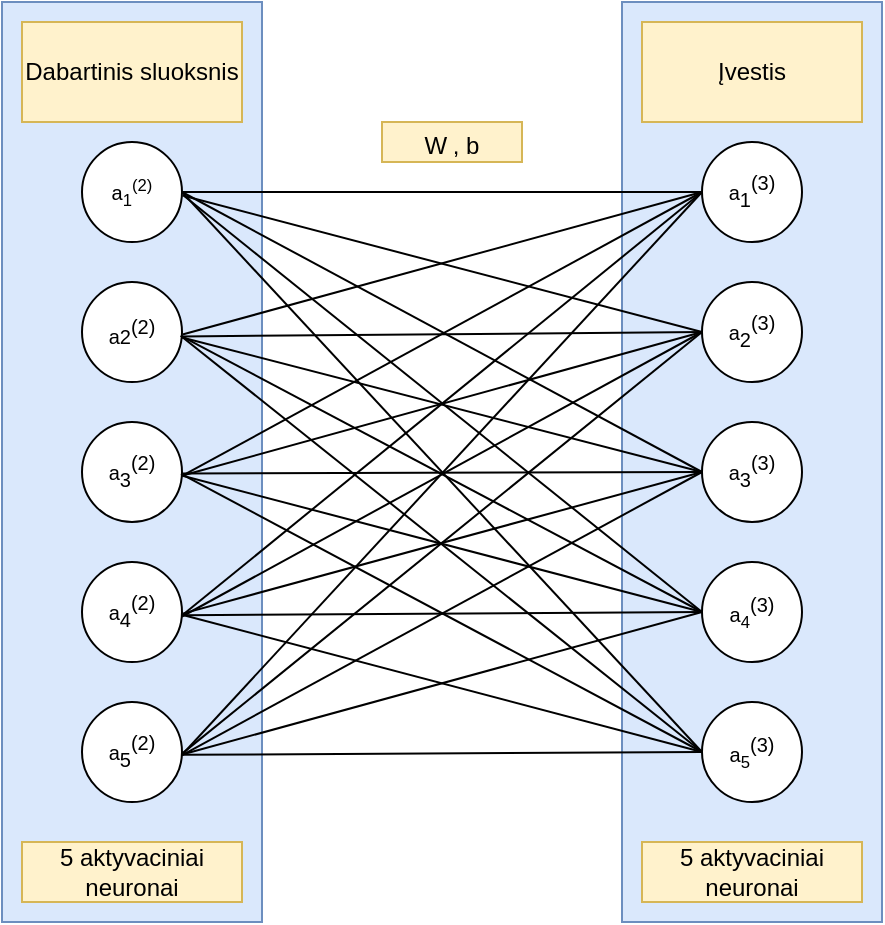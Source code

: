 <mxfile version="14.1.8" type="device"><diagram id="ULFFhN2vkciA0oKptDbA" name="Page-1"><mxGraphModel dx="749" dy="666" grid="1" gridSize="10" guides="1" tooltips="1" connect="1" arrows="1" fold="1" page="1" pageScale="1" pageWidth="850" pageHeight="1100" math="0" shadow="0"><root><mxCell id="0"/><mxCell id="1" parent="0"/><mxCell id="kHiYykjAgFCY_cXAWHc9-2" value="" style="rounded=0;whiteSpace=wrap;html=1;sketch=0;fillColor=#dae8fc;strokeColor=#6c8ebf;" parent="1" vertex="1"><mxGeometry x="530" y="190" width="130" height="460" as="geometry"/></mxCell><mxCell id="kHiYykjAgFCY_cXAWHc9-4" value="" style="rounded=0;whiteSpace=wrap;html=1;sketch=0;fillColor=#dae8fc;strokeColor=#6c8ebf;" parent="1" vertex="1"><mxGeometry x="220" y="190" width="130" height="460" as="geometry"/></mxCell><mxCell id="kHiYykjAgFCY_cXAWHc9-6" value="&lt;span style=&quot;font-size: 10px&quot;&gt;a&lt;/span&gt;&lt;sub&gt;5&lt;/sub&gt;&lt;sup&gt;(2)&lt;/sup&gt;" style="ellipse;whiteSpace=wrap;html=1;aspect=fixed;" parent="1" vertex="1"><mxGeometry x="260" y="540" width="50" height="50" as="geometry"/></mxCell><mxCell id="kHiYykjAgFCY_cXAWHc9-7" value="&lt;span style=&quot;font-size: 10px&quot;&gt;a&lt;/span&gt;&lt;sub&gt;4&lt;/sub&gt;&lt;sup&gt;(2)&lt;/sup&gt;" style="ellipse;whiteSpace=wrap;html=1;aspect=fixed;" parent="1" vertex="1"><mxGeometry x="260" y="470" width="50" height="50" as="geometry"/></mxCell><mxCell id="kHiYykjAgFCY_cXAWHc9-8" value="&lt;span style=&quot;font-size: 10px&quot;&gt;a&lt;/span&gt;&lt;sub&gt;3&lt;/sub&gt;&lt;sup&gt;(2)&lt;/sup&gt;" style="ellipse;whiteSpace=wrap;html=1;aspect=fixed;" parent="1" vertex="1"><mxGeometry x="260" y="400" width="50" height="50" as="geometry"/></mxCell><mxCell id="kHiYykjAgFCY_cXAWHc9-9" value="&lt;span style=&quot;font-size: 10px&quot;&gt;a2&lt;/span&gt;&lt;sup&gt;(2)&lt;/sup&gt;" style="ellipse;whiteSpace=wrap;html=1;aspect=fixed;" parent="1" vertex="1"><mxGeometry x="260" y="330" width="50" height="50" as="geometry"/></mxCell><mxCell id="kHiYykjAgFCY_cXAWHc9-11" value="&lt;span style=&quot;font-size: 10px&quot;&gt;a&lt;sub&gt;5&lt;/sub&gt;&lt;/span&gt;&lt;sup&gt;(3)&lt;/sup&gt;" style="ellipse;whiteSpace=wrap;html=1;aspect=fixed;" parent="1" vertex="1"><mxGeometry x="570" y="540" width="50" height="50" as="geometry"/></mxCell><mxCell id="kHiYykjAgFCY_cXAWHc9-12" value="&lt;span style=&quot;font-size: 10px&quot;&gt;a&lt;sub&gt;4&lt;/sub&gt;&lt;/span&gt;&lt;sup&gt;(3)&lt;/sup&gt;" style="ellipse;whiteSpace=wrap;html=1;aspect=fixed;" parent="1" vertex="1"><mxGeometry x="570" y="470" width="50" height="50" as="geometry"/></mxCell><mxCell id="kHiYykjAgFCY_cXAWHc9-13" value="&lt;span style=&quot;font-size: 10px&quot;&gt;a&lt;/span&gt;&lt;sub&gt;3&lt;/sub&gt;&lt;sup&gt;(3)&lt;/sup&gt;" style="ellipse;whiteSpace=wrap;html=1;aspect=fixed;" parent="1" vertex="1"><mxGeometry x="570" y="400" width="50" height="50" as="geometry"/></mxCell><mxCell id="kHiYykjAgFCY_cXAWHc9-14" value="&lt;span style=&quot;font-size: 10px&quot;&gt;a&lt;/span&gt;&lt;sub&gt;2&lt;/sub&gt;&lt;sup&gt;(3)&lt;/sup&gt;" style="ellipse;whiteSpace=wrap;html=1;aspect=fixed;" parent="1" vertex="1"><mxGeometry x="570" y="330" width="50" height="50" as="geometry"/></mxCell><mxCell id="kHiYykjAgFCY_cXAWHc9-15" value="&lt;span style=&quot;font-size: 10px&quot;&gt;a&lt;sub&gt;1&lt;/sub&gt;&lt;sup&gt;(2)&lt;/sup&gt;&lt;/span&gt;" style="ellipse;whiteSpace=wrap;html=1;aspect=fixed;" parent="1" vertex="1"><mxGeometry x="260" y="260" width="50" height="50" as="geometry"/></mxCell><mxCell id="kHiYykjAgFCY_cXAWHc9-16" value="&lt;span style=&quot;font-size: 10px&quot;&gt;a&lt;/span&gt;&lt;sub&gt;1&lt;/sub&gt;&lt;sup&gt;(3)&lt;/sup&gt;" style="ellipse;whiteSpace=wrap;html=1;aspect=fixed;" parent="1" vertex="1"><mxGeometry x="570" y="260" width="50" height="50" as="geometry"/></mxCell><mxCell id="kHiYykjAgFCY_cXAWHc9-45" value="" style="endArrow=none;html=1;entryX=0;entryY=0.5;entryDx=0;entryDy=0;exitX=1;exitY=0.5;exitDx=0;exitDy=0;" parent="1" source="kHiYykjAgFCY_cXAWHc9-15" target="kHiYykjAgFCY_cXAWHc9-16" edge="1"><mxGeometry width="50" height="50" relative="1" as="geometry"><mxPoint x="460" y="285" as="sourcePoint"/><mxPoint x="570" y="250" as="targetPoint"/></mxGeometry></mxCell><mxCell id="kHiYykjAgFCY_cXAWHc9-46" value="" style="endArrow=none;html=1;entryX=0;entryY=0.5;entryDx=0;entryDy=0;exitX=1.005;exitY=0.535;exitDx=0;exitDy=0;exitPerimeter=0;" parent="1" source="kHiYykjAgFCY_cXAWHc9-15" target="kHiYykjAgFCY_cXAWHc9-14" edge="1"><mxGeometry width="50" height="50" relative="1" as="geometry"><mxPoint x="460" y="285" as="sourcePoint"/><mxPoint x="570" y="320" as="targetPoint"/></mxGeometry></mxCell><mxCell id="kHiYykjAgFCY_cXAWHc9-47" value="" style="endArrow=none;html=1;entryX=0;entryY=0.5;entryDx=0;entryDy=0;exitX=1;exitY=0.5;exitDx=0;exitDy=0;" parent="1" source="kHiYykjAgFCY_cXAWHc9-15" target="kHiYykjAgFCY_cXAWHc9-13" edge="1"><mxGeometry width="50" height="50" relative="1" as="geometry"><mxPoint x="460" y="285" as="sourcePoint"/><mxPoint x="570" y="390" as="targetPoint"/></mxGeometry></mxCell><mxCell id="kHiYykjAgFCY_cXAWHc9-48" value="" style="endArrow=none;html=1;entryX=0;entryY=0.5;entryDx=0;entryDy=0;exitX=1.025;exitY=0.543;exitDx=0;exitDy=0;exitPerimeter=0;" parent="1" source="kHiYykjAgFCY_cXAWHc9-15" target="kHiYykjAgFCY_cXAWHc9-12" edge="1"><mxGeometry width="50" height="50" relative="1" as="geometry"><mxPoint x="460" y="285" as="sourcePoint"/><mxPoint x="570" y="460" as="targetPoint"/></mxGeometry></mxCell><mxCell id="kHiYykjAgFCY_cXAWHc9-49" value="" style="endArrow=none;html=1;entryX=0;entryY=0.5;entryDx=0;entryDy=0;exitX=1;exitY=0.5;exitDx=0;exitDy=0;" parent="1" source="kHiYykjAgFCY_cXAWHc9-15" target="kHiYykjAgFCY_cXAWHc9-11" edge="1"><mxGeometry width="50" height="50" relative="1" as="geometry"><mxPoint x="460" y="285" as="sourcePoint"/><mxPoint x="570" y="530" as="targetPoint"/></mxGeometry></mxCell><mxCell id="kHiYykjAgFCY_cXAWHc9-50" value="" style="endArrow=none;html=1;entryX=0;entryY=0.5;entryDx=0;entryDy=0;exitX=0.99;exitY=0.545;exitDx=0;exitDy=0;exitPerimeter=0;" parent="1" source="kHiYykjAgFCY_cXAWHc9-9" edge="1"><mxGeometry width="50" height="50" relative="1" as="geometry"><mxPoint x="460" y="355" as="sourcePoint"/><mxPoint x="570" y="355" as="targetPoint"/></mxGeometry></mxCell><mxCell id="kHiYykjAgFCY_cXAWHc9-51" value="" style="endArrow=none;html=1;entryX=0;entryY=0.5;entryDx=0;entryDy=0;exitX=0.991;exitY=0.552;exitDx=0;exitDy=0;exitPerimeter=0;" parent="1" source="kHiYykjAgFCY_cXAWHc9-9" edge="1"><mxGeometry width="50" height="50" relative="1" as="geometry"><mxPoint x="460" y="355" as="sourcePoint"/><mxPoint x="570" y="425" as="targetPoint"/></mxGeometry></mxCell><mxCell id="kHiYykjAgFCY_cXAWHc9-52" value="" style="endArrow=none;html=1;entryX=0;entryY=0.5;entryDx=0;entryDy=0;exitX=0.994;exitY=0.541;exitDx=0;exitDy=0;exitPerimeter=0;" parent="1" source="kHiYykjAgFCY_cXAWHc9-9" edge="1"><mxGeometry width="50" height="50" relative="1" as="geometry"><mxPoint x="460" y="355" as="sourcePoint"/><mxPoint x="570" y="495" as="targetPoint"/></mxGeometry></mxCell><mxCell id="kHiYykjAgFCY_cXAWHc9-53" value="" style="endArrow=none;html=1;entryX=0;entryY=0.5;entryDx=0;entryDy=0;exitX=0.986;exitY=0.537;exitDx=0;exitDy=0;exitPerimeter=0;" parent="1" source="kHiYykjAgFCY_cXAWHc9-9" edge="1"><mxGeometry width="50" height="50" relative="1" as="geometry"><mxPoint x="380" y="355" as="sourcePoint"/><mxPoint x="570" y="565" as="targetPoint"/></mxGeometry></mxCell><mxCell id="kHiYykjAgFCY_cXAWHc9-54" value="" style="endArrow=none;html=1;entryX=0;entryY=0.5;entryDx=0;entryDy=0;exitX=1.005;exitY=0.525;exitDx=0;exitDy=0;exitPerimeter=0;" parent="1" source="kHiYykjAgFCY_cXAWHc9-9" target="kHiYykjAgFCY_cXAWHc9-16" edge="1"><mxGeometry width="50" height="50" relative="1" as="geometry"><mxPoint x="460" y="355" as="sourcePoint"/><mxPoint x="570" y="635" as="targetPoint"/></mxGeometry></mxCell><mxCell id="kHiYykjAgFCY_cXAWHc9-55" value="" style="endArrow=none;html=1;entryX=0;entryY=0.5;entryDx=0;entryDy=0;exitX=1;exitY=0.515;exitDx=0;exitDy=0;exitPerimeter=0;" parent="1" source="kHiYykjAgFCY_cXAWHc9-8" edge="1"><mxGeometry width="50" height="50" relative="1" as="geometry"><mxPoint x="460" y="425" as="sourcePoint"/><mxPoint x="570" y="425" as="targetPoint"/></mxGeometry></mxCell><mxCell id="kHiYykjAgFCY_cXAWHc9-56" value="" style="endArrow=none;html=1;entryX=0;entryY=0.5;entryDx=0;entryDy=0;exitX=0.996;exitY=0.535;exitDx=0;exitDy=0;exitPerimeter=0;" parent="1" source="kHiYykjAgFCY_cXAWHc9-8" edge="1"><mxGeometry width="50" height="50" relative="1" as="geometry"><mxPoint x="460" y="425" as="sourcePoint"/><mxPoint x="570" y="495" as="targetPoint"/></mxGeometry></mxCell><mxCell id="kHiYykjAgFCY_cXAWHc9-57" value="" style="endArrow=none;html=1;entryX=0;entryY=0.5;entryDx=0;entryDy=0;exitX=0.991;exitY=0.519;exitDx=0;exitDy=0;exitPerimeter=0;" parent="1" source="kHiYykjAgFCY_cXAWHc9-8" edge="1"><mxGeometry width="50" height="50" relative="1" as="geometry"><mxPoint x="460" y="425" as="sourcePoint"/><mxPoint x="570" y="565" as="targetPoint"/></mxGeometry></mxCell><mxCell id="kHiYykjAgFCY_cXAWHc9-58" value="" style="endArrow=none;html=1;exitX=1.005;exitY=0.537;exitDx=0;exitDy=0;entryX=0;entryY=0.5;entryDx=0;entryDy=0;exitPerimeter=0;" parent="1" source="kHiYykjAgFCY_cXAWHc9-8" target="kHiYykjAgFCY_cXAWHc9-16" edge="1"><mxGeometry width="50" height="50" relative="1" as="geometry"><mxPoint x="460" y="425" as="sourcePoint"/><mxPoint x="570" y="635" as="targetPoint"/></mxGeometry></mxCell><mxCell id="kHiYykjAgFCY_cXAWHc9-59" value="" style="endArrow=none;html=1;entryX=0;entryY=0.5;entryDx=0;entryDy=0;exitX=1.007;exitY=0.535;exitDx=0;exitDy=0;exitPerimeter=0;" parent="1" source="kHiYykjAgFCY_cXAWHc9-8" edge="1"><mxGeometry width="50" height="50" relative="1" as="geometry"><mxPoint x="460" y="425" as="sourcePoint"/><mxPoint x="570" y="355" as="targetPoint"/></mxGeometry></mxCell><mxCell id="kHiYykjAgFCY_cXAWHc9-60" value="" style="endArrow=none;html=1;entryX=0;entryY=0.5;entryDx=0;entryDy=0;exitX=1.002;exitY=0.532;exitDx=0;exitDy=0;exitPerimeter=0;" parent="1" source="kHiYykjAgFCY_cXAWHc9-7" edge="1"><mxGeometry width="50" height="50" relative="1" as="geometry"><mxPoint x="460" y="495" as="sourcePoint"/><mxPoint x="570" y="495" as="targetPoint"/></mxGeometry></mxCell><mxCell id="kHiYykjAgFCY_cXAWHc9-61" value="" style="endArrow=none;html=1;entryX=0;entryY=0.5;entryDx=0;entryDy=0;exitX=1;exitY=0.527;exitDx=0;exitDy=0;exitPerimeter=0;" parent="1" source="kHiYykjAgFCY_cXAWHc9-7" edge="1"><mxGeometry width="50" height="50" relative="1" as="geometry"><mxPoint x="460" y="495" as="sourcePoint"/><mxPoint x="570" y="565" as="targetPoint"/></mxGeometry></mxCell><mxCell id="kHiYykjAgFCY_cXAWHc9-62" value="" style="endArrow=none;html=1;exitX=0.996;exitY=0.538;exitDx=0;exitDy=0;entryX=0;entryY=0.5;entryDx=0;entryDy=0;exitPerimeter=0;" parent="1" source="kHiYykjAgFCY_cXAWHc9-7" target="kHiYykjAgFCY_cXAWHc9-16" edge="1"><mxGeometry width="50" height="50" relative="1" as="geometry"><mxPoint x="460" y="495" as="sourcePoint"/><mxPoint x="570" y="279.333" as="targetPoint"/></mxGeometry></mxCell><mxCell id="kHiYykjAgFCY_cXAWHc9-63" value="" style="endArrow=none;html=1;entryX=0;entryY=0.5;entryDx=0;entryDy=0;exitX=1;exitY=0.545;exitDx=0;exitDy=0;exitPerimeter=0;" parent="1" source="kHiYykjAgFCY_cXAWHc9-7" target="kHiYykjAgFCY_cXAWHc9-14" edge="1"><mxGeometry width="50" height="50" relative="1" as="geometry"><mxPoint x="460" y="495" as="sourcePoint"/><mxPoint x="570" y="705" as="targetPoint"/></mxGeometry></mxCell><mxCell id="kHiYykjAgFCY_cXAWHc9-64" value="" style="endArrow=none;html=1;entryX=0;entryY=0.5;entryDx=0;entryDy=0;exitX=1.007;exitY=0.516;exitDx=0;exitDy=0;exitPerimeter=0;" parent="1" source="kHiYykjAgFCY_cXAWHc9-7" edge="1"><mxGeometry width="50" height="50" relative="1" as="geometry"><mxPoint x="460" y="495" as="sourcePoint"/><mxPoint x="570" y="425" as="targetPoint"/></mxGeometry></mxCell><mxCell id="kHiYykjAgFCY_cXAWHc9-65" value="" style="endArrow=none;html=1;exitX=0.995;exitY=0.528;exitDx=0;exitDy=0;exitPerimeter=0;" parent="1" source="kHiYykjAgFCY_cXAWHc9-6" edge="1"><mxGeometry width="50" height="50" relative="1" as="geometry"><mxPoint x="460" y="565" as="sourcePoint"/><mxPoint x="570" y="565" as="targetPoint"/></mxGeometry></mxCell><mxCell id="kHiYykjAgFCY_cXAWHc9-66" value="" style="endArrow=none;html=1;entryX=0;entryY=0.5;entryDx=0;entryDy=0;exitX=1.003;exitY=0.525;exitDx=0;exitDy=0;exitPerimeter=0;" parent="1" source="kHiYykjAgFCY_cXAWHc9-6" target="kHiYykjAgFCY_cXAWHc9-16" edge="1"><mxGeometry width="50" height="50" relative="1" as="geometry"><mxPoint x="460" y="565" as="sourcePoint"/><mxPoint x="570.0" y="635" as="targetPoint"/></mxGeometry></mxCell><mxCell id="kHiYykjAgFCY_cXAWHc9-67" value="" style="endArrow=none;html=1;exitX=0.998;exitY=0.519;exitDx=0;exitDy=0;entryX=0;entryY=0.5;entryDx=0;entryDy=0;exitPerimeter=0;" parent="1" source="kHiYykjAgFCY_cXAWHc9-6" edge="1"><mxGeometry width="50" height="50" relative="1" as="geometry"><mxPoint x="460" y="565" as="sourcePoint"/><mxPoint x="570.0" y="355" as="targetPoint"/></mxGeometry></mxCell><mxCell id="kHiYykjAgFCY_cXAWHc9-68" value="" style="endArrow=none;html=1;entryX=0;entryY=0.5;entryDx=0;entryDy=0;exitX=0.998;exitY=0.533;exitDx=0;exitDy=0;exitPerimeter=0;" parent="1" source="kHiYykjAgFCY_cXAWHc9-6" edge="1"><mxGeometry width="50" height="50" relative="1" as="geometry"><mxPoint x="460" y="565" as="sourcePoint"/><mxPoint x="570.0" y="425" as="targetPoint"/></mxGeometry></mxCell><mxCell id="kHiYykjAgFCY_cXAWHc9-69" value="" style="endArrow=none;html=1;entryX=0;entryY=0.5;entryDx=0;entryDy=0;exitX=0.993;exitY=0.528;exitDx=0;exitDy=0;exitPerimeter=0;" parent="1" source="kHiYykjAgFCY_cXAWHc9-6" edge="1"><mxGeometry width="50" height="50" relative="1" as="geometry"><mxPoint x="460" y="565" as="sourcePoint"/><mxPoint x="570" y="495" as="targetPoint"/></mxGeometry></mxCell><mxCell id="kHiYykjAgFCY_cXAWHc9-76" value="Dabartinis sluoksnis" style="text;html=1;strokeColor=#d6b656;fillColor=#fff2cc;align=center;verticalAlign=middle;whiteSpace=wrap;rounded=0;sketch=0;" parent="1" vertex="1"><mxGeometry x="230" y="200" width="110" height="50" as="geometry"/></mxCell><mxCell id="kHiYykjAgFCY_cXAWHc9-77" value="Įvestis" style="text;html=1;strokeColor=#d6b656;fillColor=#fff2cc;align=center;verticalAlign=middle;whiteSpace=wrap;rounded=0;sketch=0;" parent="1" vertex="1"><mxGeometry x="540" y="200" width="110" height="50" as="geometry"/></mxCell><mxCell id="kHiYykjAgFCY_cXAWHc9-80" value="5 aktyvaciniai neuronai" style="text;html=1;strokeColor=#d6b656;fillColor=#fff2cc;align=center;verticalAlign=middle;whiteSpace=wrap;rounded=0;sketch=0;" parent="1" vertex="1"><mxGeometry x="230" y="610" width="110" height="30" as="geometry"/></mxCell><mxCell id="kHiYykjAgFCY_cXAWHc9-81" value="5 aktyvaciniai neuronai" style="text;html=1;strokeColor=#d6b656;fillColor=#fff2cc;align=center;verticalAlign=middle;whiteSpace=wrap;rounded=0;sketch=0;" parent="1" vertex="1"><mxGeometry x="540" y="610" width="110" height="30" as="geometry"/></mxCell><mxCell id="kHiYykjAgFCY_cXAWHc9-84" value="W&lt;sup&gt;&amp;nbsp;&lt;/sup&gt;, b" style="text;html=1;strokeColor=#d6b656;fillColor=#fff2cc;align=center;verticalAlign=middle;whiteSpace=wrap;rounded=0;sketch=0;" parent="1" vertex="1"><mxGeometry x="410" y="250" width="70" height="20" as="geometry"/></mxCell></root></mxGraphModel></diagram></mxfile>